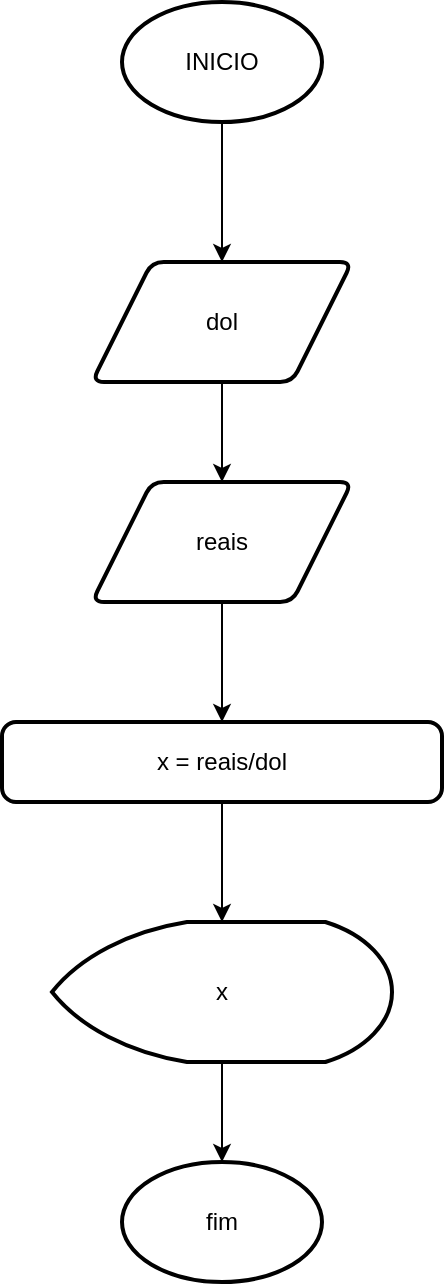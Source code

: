 <mxfile version="17.5.0" type="device"><diagram id="iEX_ko8ktHeJTUyy1UNu" name="Page-1"><mxGraphModel dx="1422" dy="794" grid="1" gridSize="10" guides="1" tooltips="1" connect="1" arrows="1" fold="1" page="1" pageScale="1" pageWidth="827" pageHeight="1169" math="0" shadow="0"><root><mxCell id="0"/><mxCell id="1" parent="0"/><mxCell id="MrnGhNL1e2v4CLw7SVrb-3" value="" style="edgeStyle=orthogonalEdgeStyle;rounded=0;orthogonalLoop=1;jettySize=auto;html=1;" edge="1" parent="1" source="MrnGhNL1e2v4CLw7SVrb-1" target="MrnGhNL1e2v4CLw7SVrb-2"><mxGeometry relative="1" as="geometry"/></mxCell><mxCell id="MrnGhNL1e2v4CLw7SVrb-1" value="INICIO" style="strokeWidth=2;html=1;shape=mxgraph.flowchart.start_1;whiteSpace=wrap;" vertex="1" parent="1"><mxGeometry x="400" y="40" width="100" height="60" as="geometry"/></mxCell><mxCell id="MrnGhNL1e2v4CLw7SVrb-6" value="" style="edgeStyle=orthogonalEdgeStyle;rounded=0;orthogonalLoop=1;jettySize=auto;html=1;" edge="1" parent="1" source="MrnGhNL1e2v4CLw7SVrb-2" target="MrnGhNL1e2v4CLw7SVrb-5"><mxGeometry relative="1" as="geometry"/></mxCell><mxCell id="MrnGhNL1e2v4CLw7SVrb-2" value="dol" style="shape=parallelogram;html=1;strokeWidth=2;perimeter=parallelogramPerimeter;whiteSpace=wrap;rounded=1;arcSize=12;size=0.23;" vertex="1" parent="1"><mxGeometry x="385" y="170" width="130" height="60" as="geometry"/></mxCell><mxCell id="MrnGhNL1e2v4CLw7SVrb-8" style="edgeStyle=orthogonalEdgeStyle;rounded=0;orthogonalLoop=1;jettySize=auto;html=1;" edge="1" parent="1" source="MrnGhNL1e2v4CLw7SVrb-5" target="MrnGhNL1e2v4CLw7SVrb-7"><mxGeometry relative="1" as="geometry"/></mxCell><mxCell id="MrnGhNL1e2v4CLw7SVrb-5" value="reais" style="shape=parallelogram;html=1;strokeWidth=2;perimeter=parallelogramPerimeter;whiteSpace=wrap;rounded=1;arcSize=12;size=0.23;" vertex="1" parent="1"><mxGeometry x="385" y="280" width="130" height="60" as="geometry"/></mxCell><mxCell id="MrnGhNL1e2v4CLw7SVrb-10" value="" style="edgeStyle=orthogonalEdgeStyle;rounded=0;orthogonalLoop=1;jettySize=auto;html=1;" edge="1" parent="1" source="MrnGhNL1e2v4CLw7SVrb-7" target="MrnGhNL1e2v4CLw7SVrb-9"><mxGeometry relative="1" as="geometry"/></mxCell><mxCell id="MrnGhNL1e2v4CLw7SVrb-7" value="x = reais/dol" style="rounded=1;whiteSpace=wrap;html=1;absoluteArcSize=1;arcSize=14;strokeWidth=2;" vertex="1" parent="1"><mxGeometry x="340" y="400" width="220" height="40" as="geometry"/></mxCell><mxCell id="MrnGhNL1e2v4CLw7SVrb-14" style="edgeStyle=orthogonalEdgeStyle;rounded=0;orthogonalLoop=1;jettySize=auto;html=1;" edge="1" parent="1" source="MrnGhNL1e2v4CLw7SVrb-9" target="MrnGhNL1e2v4CLw7SVrb-13"><mxGeometry relative="1" as="geometry"/></mxCell><mxCell id="MrnGhNL1e2v4CLw7SVrb-9" value="x" style="strokeWidth=2;html=1;shape=mxgraph.flowchart.display;whiteSpace=wrap;" vertex="1" parent="1"><mxGeometry x="365" y="500" width="170" height="70" as="geometry"/></mxCell><mxCell id="MrnGhNL1e2v4CLw7SVrb-13" value="fim" style="strokeWidth=2;html=1;shape=mxgraph.flowchart.start_1;whiteSpace=wrap;" vertex="1" parent="1"><mxGeometry x="400" y="620" width="100" height="60" as="geometry"/></mxCell></root></mxGraphModel></diagram></mxfile>